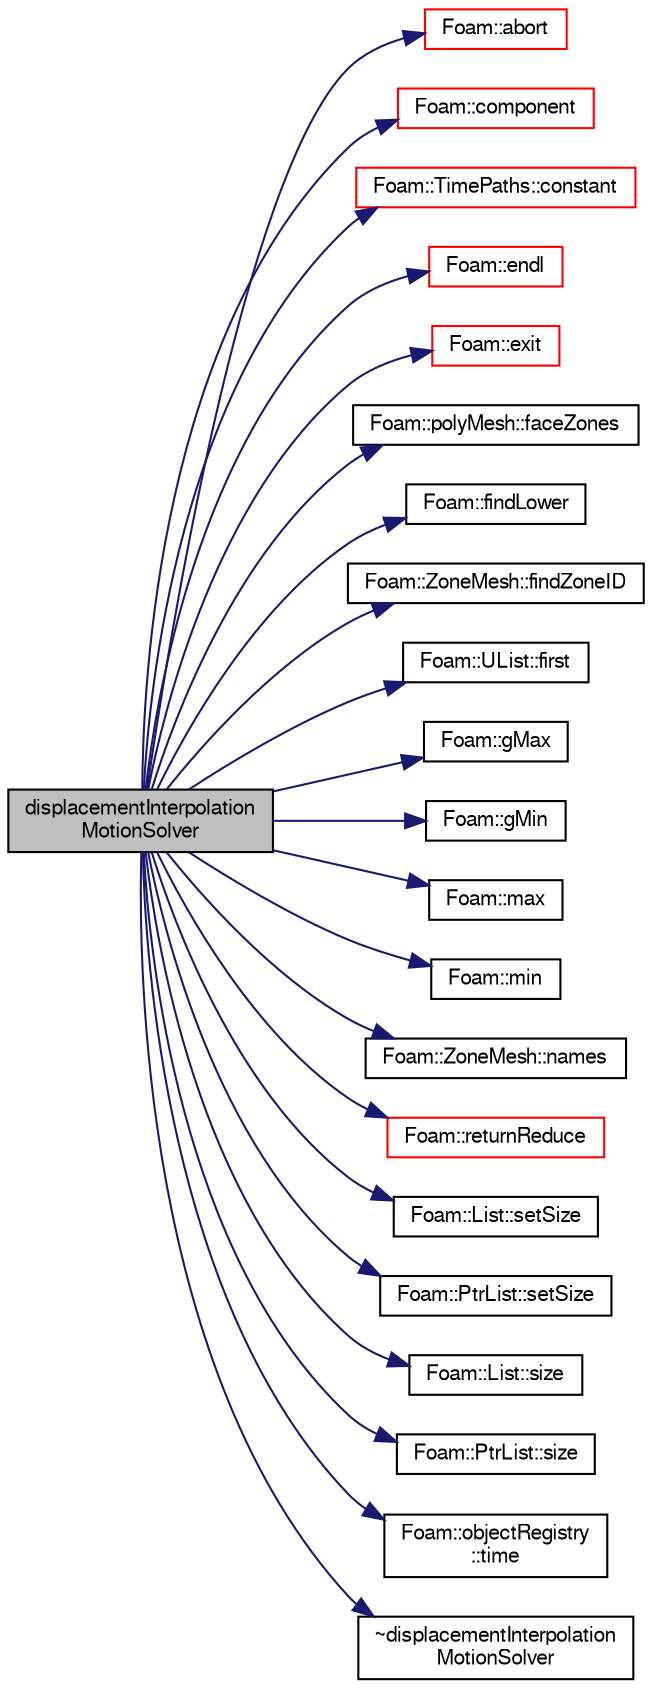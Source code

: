 digraph "displacementInterpolationMotionSolver"
{
  bgcolor="transparent";
  edge [fontname="FreeSans",fontsize="10",labelfontname="FreeSans",labelfontsize="10"];
  node [fontname="FreeSans",fontsize="10",shape=record];
  rankdir="LR";
  Node0 [label="displacementInterpolation\lMotionSolver",height=0.2,width=0.4,color="black", fillcolor="grey75", style="filled", fontcolor="black"];
  Node0 -> Node1 [color="midnightblue",fontsize="10",style="solid",fontname="FreeSans"];
  Node1 [label="Foam::abort",height=0.2,width=0.4,color="red",URL="$a21124.html#a447107a607d03e417307c203fa5fb44b"];
  Node0 -> Node44 [color="midnightblue",fontsize="10",style="solid",fontname="FreeSans"];
  Node44 [label="Foam::component",height=0.2,width=0.4,color="red",URL="$a21124.html#a38788135ad21a6daaf3af2a761b33508"];
  Node0 -> Node46 [color="midnightblue",fontsize="10",style="solid",fontname="FreeSans"];
  Node46 [label="Foam::TimePaths::constant",height=0.2,width=0.4,color="red",URL="$a26354.html#ab16cfc6e7be33ff5683a856ae077433c",tooltip="Return constant name. "];
  Node0 -> Node6 [color="midnightblue",fontsize="10",style="solid",fontname="FreeSans"];
  Node6 [label="Foam::endl",height=0.2,width=0.4,color="red",URL="$a21124.html#a2db8fe02a0d3909e9351bb4275b23ce4",tooltip="Add newline and flush stream. "];
  Node0 -> Node48 [color="midnightblue",fontsize="10",style="solid",fontname="FreeSans"];
  Node48 [label="Foam::exit",height=0.2,width=0.4,color="red",URL="$a21124.html#a06ca7250d8e89caf05243ec094843642"];
  Node0 -> Node52 [color="midnightblue",fontsize="10",style="solid",fontname="FreeSans"];
  Node52 [label="Foam::polyMesh::faceZones",height=0.2,width=0.4,color="black",URL="$a27410.html#af216614a0f9997169eea2cade46dc9ba",tooltip="Return face zone mesh. "];
  Node0 -> Node53 [color="midnightblue",fontsize="10",style="solid",fontname="FreeSans"];
  Node53 [label="Foam::findLower",height=0.2,width=0.4,color="black",URL="$a21124.html#a3e7bb0d50f5b31a0dbbf2a6db45a23d9",tooltip="Find last element < given value in sorted list and return index,. "];
  Node0 -> Node54 [color="midnightblue",fontsize="10",style="solid",fontname="FreeSans"];
  Node54 [label="Foam::ZoneMesh::findZoneID",height=0.2,width=0.4,color="black",URL="$a27522.html#a13d1a124b375b062a1c226196db8b486",tooltip="Find zone index given a name. "];
  Node0 -> Node55 [color="midnightblue",fontsize="10",style="solid",fontname="FreeSans"];
  Node55 [label="Foam::UList::first",height=0.2,width=0.4,color="black",URL="$a25698.html#a1c9828bc3de9502754d944c95a2ce0d9",tooltip="Return the first element of the list. "];
  Node0 -> Node56 [color="midnightblue",fontsize="10",style="solid",fontname="FreeSans"];
  Node56 [label="Foam::gMax",height=0.2,width=0.4,color="black",URL="$a21124.html#ae8d631fb8e841947408bb711abfb1e67"];
  Node0 -> Node57 [color="midnightblue",fontsize="10",style="solid",fontname="FreeSans"];
  Node57 [label="Foam::gMin",height=0.2,width=0.4,color="black",URL="$a21124.html#aca330ee6cfe7d602300dbc5905f8c9f6"];
  Node0 -> Node58 [color="midnightblue",fontsize="10",style="solid",fontname="FreeSans"];
  Node58 [label="Foam::max",height=0.2,width=0.4,color="black",URL="$a21124.html#ac993e906cf2774ae77e666bc24e81733"];
  Node0 -> Node59 [color="midnightblue",fontsize="10",style="solid",fontname="FreeSans"];
  Node59 [label="Foam::min",height=0.2,width=0.4,color="black",URL="$a21124.html#a253e112ad2d56d96230ff39ea7f442dc"];
  Node0 -> Node60 [color="midnightblue",fontsize="10",style="solid",fontname="FreeSans"];
  Node60 [label="Foam::ZoneMesh::names",height=0.2,width=0.4,color="black",URL="$a27522.html#ada6aa4fc7adb36994dc5e27d319a3acc",tooltip="Return a list of zone names. "];
  Node0 -> Node61 [color="midnightblue",fontsize="10",style="solid",fontname="FreeSans"];
  Node61 [label="Foam::returnReduce",height=0.2,width=0.4,color="red",URL="$a21124.html#a8d528a67d2a9c6fe4fb94bc86872624b"];
  Node0 -> Node80 [color="midnightblue",fontsize="10",style="solid",fontname="FreeSans"];
  Node80 [label="Foam::List::setSize",height=0.2,width=0.4,color="black",URL="$a25694.html#aedb985ffeaf1bdbfeccc2a8730405703",tooltip="Reset size of List. "];
  Node0 -> Node81 [color="midnightblue",fontsize="10",style="solid",fontname="FreeSans"];
  Node81 [label="Foam::PtrList::setSize",height=0.2,width=0.4,color="black",URL="$a25914.html#aedb985ffeaf1bdbfeccc2a8730405703",tooltip="Reset size of PtrList. If extending the PtrList, new entries are. "];
  Node0 -> Node65 [color="midnightblue",fontsize="10",style="solid",fontname="FreeSans"];
  Node65 [label="Foam::List::size",height=0.2,width=0.4,color="black",URL="$a25694.html#a8a5f6fa29bd4b500caf186f60245b384",tooltip="Override size to be inconsistent with allocated storage. "];
  Node0 -> Node82 [color="midnightblue",fontsize="10",style="solid",fontname="FreeSans"];
  Node82 [label="Foam::PtrList::size",height=0.2,width=0.4,color="black",URL="$a25914.html#a47b3bf30da1eb3ab8076b5fbe00e0494",tooltip="Return the number of elements in the PtrList. "];
  Node0 -> Node83 [color="midnightblue",fontsize="10",style="solid",fontname="FreeSans"];
  Node83 [label="Foam::objectRegistry\l::time",height=0.2,width=0.4,color="black",URL="$a26326.html#a0d94096809fe3376b29a2a29ca11bb18",tooltip="Return time. "];
  Node0 -> Node84 [color="midnightblue",fontsize="10",style="solid",fontname="FreeSans"];
  Node84 [label="~displacementInterpolation\lMotionSolver",height=0.2,width=0.4,color="black",URL="$a23314.html#aa1f6798e9d08a8c7fb37ef2b6aaefe94",tooltip="Destructor. "];
}
